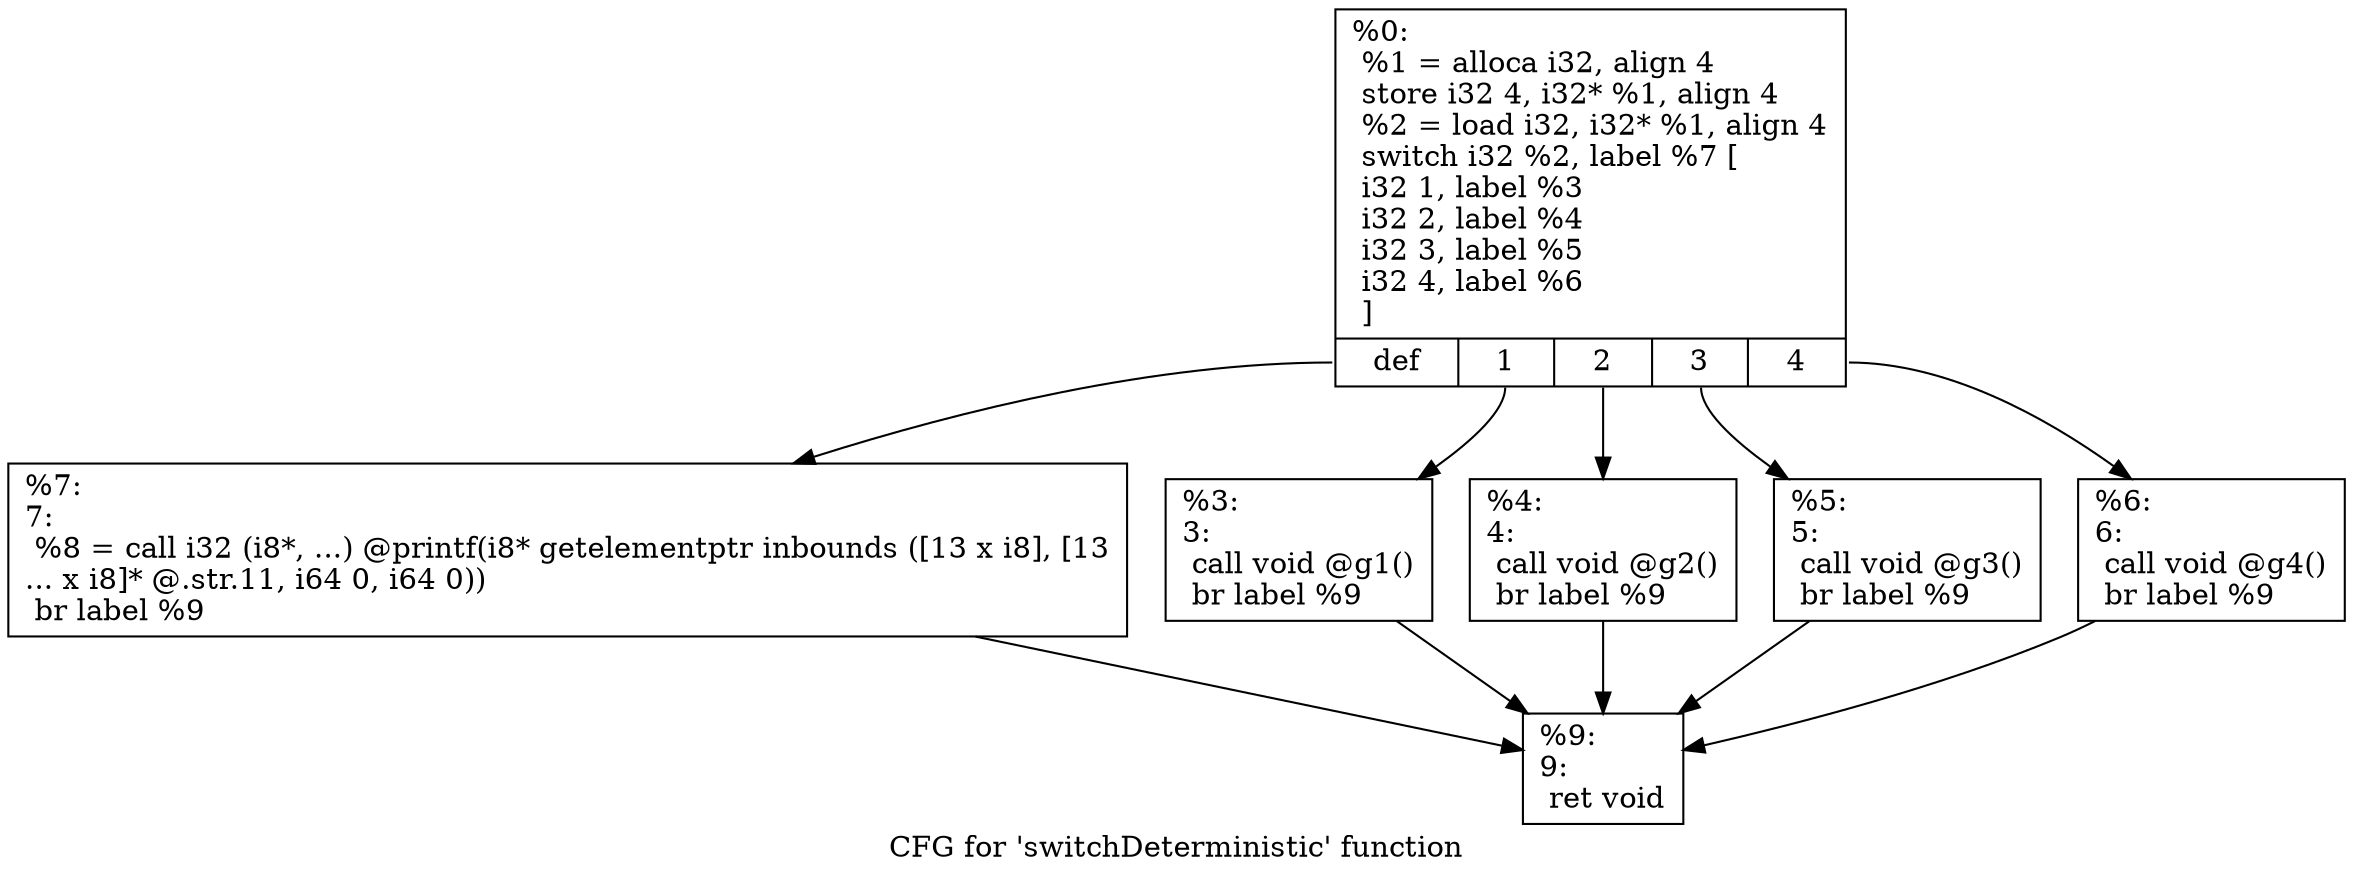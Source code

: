digraph "CFG for 'switchDeterministic' function" {
	label="CFG for 'switchDeterministic' function";

	Node0x1a82130 [shape=record,label="{%0:\l  %1 = alloca i32, align 4\l  store i32 4, i32* %1, align 4\l  %2 = load i32, i32* %1, align 4\l  switch i32 %2, label %7 [\l    i32 1, label %3\l    i32 2, label %4\l    i32 3, label %5\l    i32 4, label %6\l  ]\l|{<s0>def|<s1>1|<s2>2|<s3>3|<s4>4}}"];
	Node0x1a82130:s0 -> Node0x1a822f0;
	Node0x1a82130:s1 -> Node0x1a82340;
	Node0x1a82130:s2 -> Node0x1a82400;
	Node0x1a82130:s3 -> Node0x1a824c0;
	Node0x1a82130:s4 -> Node0x1a82550;
	Node0x1a82340 [shape=record,label="{%3:\l3:                                                \l  call void @g1()\l  br label %9\l}"];
	Node0x1a82340 -> Node0x1a827f0;
	Node0x1a82400 [shape=record,label="{%4:\l4:                                                \l  call void @g2()\l  br label %9\l}"];
	Node0x1a82400 -> Node0x1a827f0;
	Node0x1a824c0 [shape=record,label="{%5:\l5:                                                \l  call void @g3()\l  br label %9\l}"];
	Node0x1a824c0 -> Node0x1a827f0;
	Node0x1a82550 [shape=record,label="{%6:\l6:                                                \l  call void @g4()\l  br label %9\l}"];
	Node0x1a82550 -> Node0x1a827f0;
	Node0x1a822f0 [shape=record,label="{%7:\l7:                                                \l  %8 = call i32 (i8*, ...) @printf(i8* getelementptr inbounds ([13 x i8], [13\l... x i8]* @.str.11, i64 0, i64 0))\l  br label %9\l}"];
	Node0x1a822f0 -> Node0x1a827f0;
	Node0x1a827f0 [shape=record,label="{%9:\l9:                                                \l  ret void\l}"];
}
